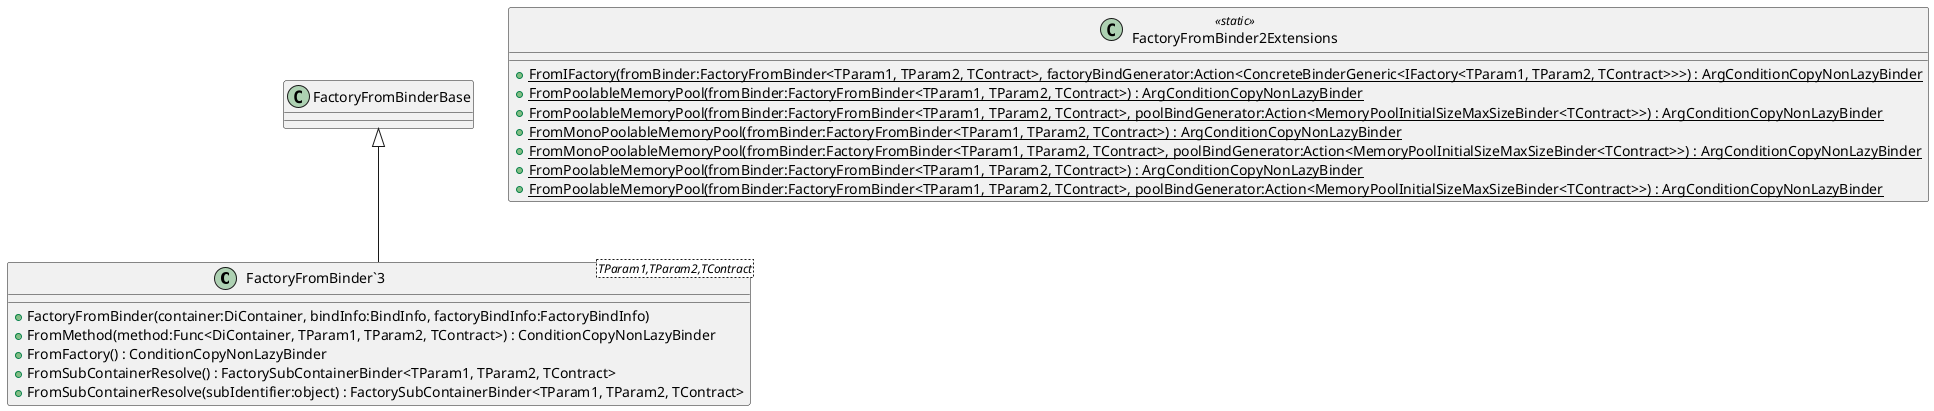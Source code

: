 @startuml
class "FactoryFromBinder`3"<TParam1,TParam2,TContract> {
    + FactoryFromBinder(container:DiContainer, bindInfo:BindInfo, factoryBindInfo:FactoryBindInfo)
    + FromMethod(method:Func<DiContainer, TParam1, TParam2, TContract>) : ConditionCopyNonLazyBinder
    + FromFactory() : ConditionCopyNonLazyBinder
    + FromSubContainerResolve() : FactorySubContainerBinder<TParam1, TParam2, TContract>
    + FromSubContainerResolve(subIdentifier:object) : FactorySubContainerBinder<TParam1, TParam2, TContract>
}
class FactoryFromBinder2Extensions <<static>> {
    + {static} FromIFactory(fromBinder:FactoryFromBinder<TParam1, TParam2, TContract>, factoryBindGenerator:Action<ConcreteBinderGeneric<IFactory<TParam1, TParam2, TContract>>>) : ArgConditionCopyNonLazyBinder
    + {static} FromPoolableMemoryPool(fromBinder:FactoryFromBinder<TParam1, TParam2, TContract>) : ArgConditionCopyNonLazyBinder
    + {static} FromPoolableMemoryPool(fromBinder:FactoryFromBinder<TParam1, TParam2, TContract>, poolBindGenerator:Action<MemoryPoolInitialSizeMaxSizeBinder<TContract>>) : ArgConditionCopyNonLazyBinder
    + {static} FromMonoPoolableMemoryPool(fromBinder:FactoryFromBinder<TParam1, TParam2, TContract>) : ArgConditionCopyNonLazyBinder
    + {static} FromMonoPoolableMemoryPool(fromBinder:FactoryFromBinder<TParam1, TParam2, TContract>, poolBindGenerator:Action<MemoryPoolInitialSizeMaxSizeBinder<TContract>>) : ArgConditionCopyNonLazyBinder
    + {static} FromPoolableMemoryPool(fromBinder:FactoryFromBinder<TParam1, TParam2, TContract>) : ArgConditionCopyNonLazyBinder
    + {static} FromPoolableMemoryPool(fromBinder:FactoryFromBinder<TParam1, TParam2, TContract>, poolBindGenerator:Action<MemoryPoolInitialSizeMaxSizeBinder<TContract>>) : ArgConditionCopyNonLazyBinder
}
FactoryFromBinderBase <|-- "FactoryFromBinder`3"
@enduml
